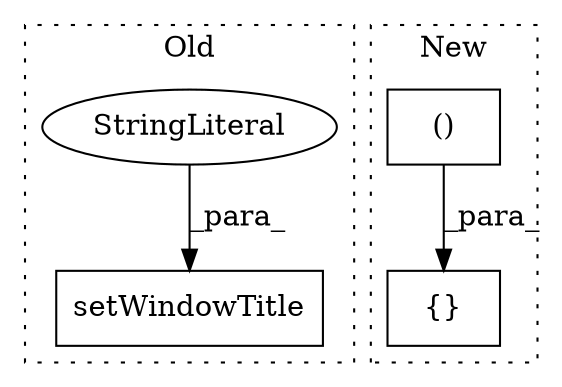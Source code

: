 digraph G {
subgraph cluster0 {
1 [label="setWindowTitle" a="32" s="3819,3839" l="15,1" shape="box"];
4 [label="StringLiteral" a="45" s="3834" l="5" shape="ellipse"];
label = "Old";
style="dotted";
}
subgraph cluster1 {
2 [label="{}" a="4" s="1912,2065" l="8,2" shape="box"];
3 [label="()" a="106" s="1920" l="62" shape="box"];
label = "New";
style="dotted";
}
3 -> 2 [label="_para_"];
4 -> 1 [label="_para_"];
}